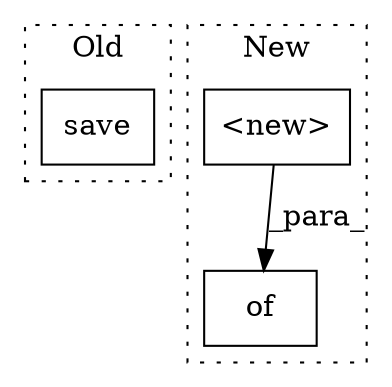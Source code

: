 digraph G {
subgraph cluster0 {
1 [label="save" a="32" s="4234,4283" l="5,1" shape="box"];
label = "Old";
style="dotted";
}
subgraph cluster1 {
2 [label="<new>" a="14" s="4954" l="59" shape="box"];
3 [label="of" a="32" s="4951,5035" l="3,1" shape="box"];
label = "New";
style="dotted";
}
2 -> 3 [label="_para_"];
}